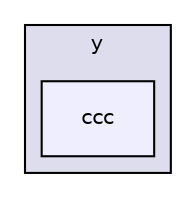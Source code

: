 digraph "gulp-src/node_modules/gulp/node_modules/liftoff/node_modules/resolve/test/node_path/y/ccc" {
  compound=true
  node [ fontsize="10", fontname="Helvetica"];
  edge [ labelfontsize="10", labelfontname="Helvetica"];
  subgraph clusterdir_6c7111fae7e2ed2b4ca64bebe1957b5c {
    graph [ bgcolor="#ddddee", pencolor="black", label="y" fontname="Helvetica", fontsize="10", URL="dir_6c7111fae7e2ed2b4ca64bebe1957b5c.html"]
  dir_d89f466be92d519fdc6cba24545790c5 [shape=box, label="ccc", style="filled", fillcolor="#eeeeff", pencolor="black", URL="dir_d89f466be92d519fdc6cba24545790c5.html"];
  }
}
